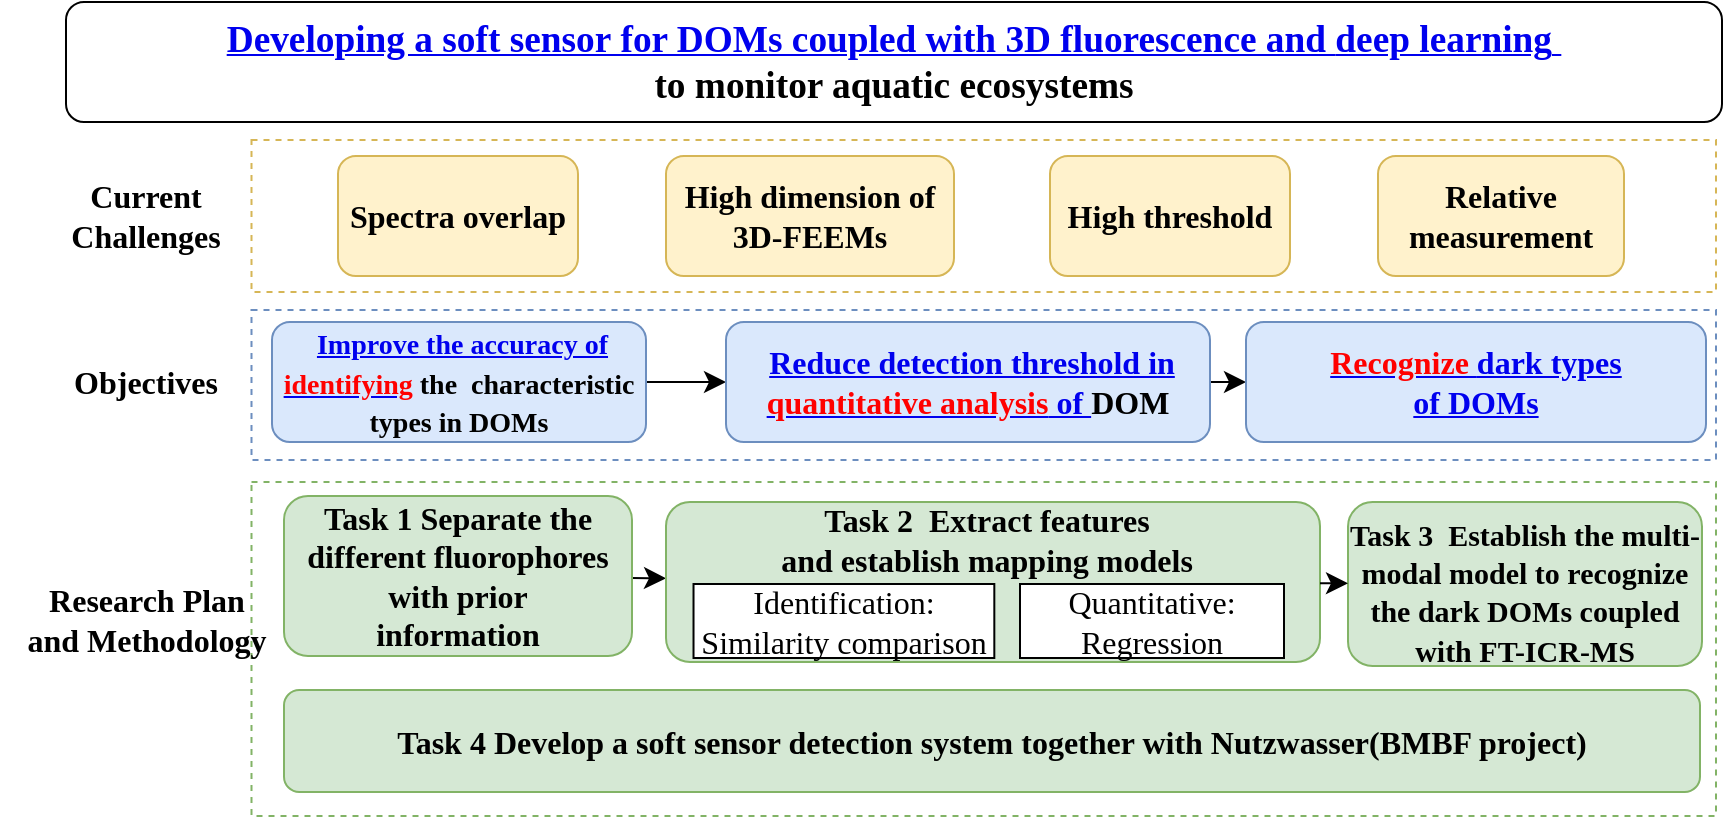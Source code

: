 <mxfile version="24.7.6">
  <diagram name="第 1 页" id="z8eI_ewDGcZsHXTTSjY8">
    <mxGraphModel dx="1595" dy="1085" grid="0" gridSize="10" guides="1" tooltips="1" connect="1" arrows="1" fold="1" page="0" pageScale="1" pageWidth="827" pageHeight="1169" math="0" shadow="0">
      <root>
        <mxCell id="0" />
        <mxCell id="1" parent="0" />
        <mxCell id="Wu0rOCcyRxzjaYJ3d4_N-25" value="" style="rounded=0;whiteSpace=wrap;html=1;fontSize=16;fillStyle=zigzag-line;fillColor=none;dashed=1;strokeColor=#D6B656;strokeWidth=1;fontStyle=1" parent="1" vertex="1">
          <mxGeometry x="-107.25" y="19" width="732.25" height="76" as="geometry" />
        </mxCell>
        <mxCell id="Wu0rOCcyRxzjaYJ3d4_N-26" value="" style="rounded=0;whiteSpace=wrap;html=1;fontSize=16;fillStyle=zigzag-line;fillColor=none;dashed=1;strokeColor=#6C8EBF;strokeWidth=1;fontFamily=Times New Roman;fontStyle=1" parent="1" vertex="1">
          <mxGeometry x="-107.25" y="104" width="732.25" height="75" as="geometry" />
        </mxCell>
        <mxCell id="Wu0rOCcyRxzjaYJ3d4_N-27" value="" style="rounded=0;whiteSpace=wrap;html=1;fontSize=16;fillStyle=zigzag-line;fillColor=none;dashed=1;strokeColor=#82B366;strokeWidth=1;fontFamily=Times New Roman;fontStyle=1" parent="1" vertex="1">
          <mxGeometry x="-107.25" y="190" width="732.25" height="167" as="geometry" />
        </mxCell>
        <mxCell id="Wu0rOCcyRxzjaYJ3d4_N-1" value="Relative measurement" style="rounded=1;whiteSpace=wrap;html=1;fontSize=16;fillColor=#fff2cc;strokeColor=#d6b656;fontFamily=Times New Roman;fontStyle=1" parent="1" vertex="1">
          <mxGeometry x="456" y="27" width="123" height="60" as="geometry" />
        </mxCell>
        <mxCell id="Wu0rOCcyRxzjaYJ3d4_N-2" value="Current&lt;br&gt;Challenges" style="text;html=1;strokeColor=none;fillColor=none;align=center;verticalAlign=middle;whiteSpace=wrap;rounded=0;fontSize=16;fontStyle=1;fontFamily=Times New Roman;" parent="1" vertex="1">
          <mxGeometry x="-190" y="42" width="60" height="30" as="geometry" />
        </mxCell>
        <mxCell id="Wu0rOCcyRxzjaYJ3d4_N-3" value="Objectives" style="text;html=1;strokeColor=none;fillColor=none;align=center;verticalAlign=middle;whiteSpace=wrap;rounded=0;fontSize=16;fontStyle=1;fontFamily=Times New Roman;" parent="1" vertex="1">
          <mxGeometry x="-190" y="125" width="60" height="30" as="geometry" />
        </mxCell>
        <mxCell id="Wu0rOCcyRxzjaYJ3d4_N-4" value="Research&amp;nbsp;Plan &lt;br&gt;and Methodology" style="text;html=1;strokeColor=none;fillColor=none;align=center;verticalAlign=middle;whiteSpace=wrap;rounded=0;fontSize=16;fontStyle=1;fontFamily=Times New Roman;" parent="1" vertex="1">
          <mxGeometry x="-232.25" y="244" width="144.5" height="30" as="geometry" />
        </mxCell>
        <mxCell id="Wu0rOCcyRxzjaYJ3d4_N-5" value="Spectra overlap" style="rounded=1;whiteSpace=wrap;html=1;fontSize=16;fillColor=#fff2cc;strokeColor=#d6b656;fontFamily=Times New Roman;fontStyle=1" parent="1" vertex="1">
          <mxGeometry x="-64" y="27" width="120" height="60" as="geometry" />
        </mxCell>
        <mxCell id="Wu0rOCcyRxzjaYJ3d4_N-6" value="High dimension of 3D-FEEMs" style="rounded=1;whiteSpace=wrap;html=1;fontSize=16;fillColor=#fff2cc;strokeColor=#d6b656;fontFamily=Times New Roman;fontStyle=1" parent="1" vertex="1">
          <mxGeometry x="100" y="27" width="144" height="60" as="geometry" />
        </mxCell>
        <mxCell id="Wu0rOCcyRxzjaYJ3d4_N-7" value="High threshold" style="rounded=1;whiteSpace=wrap;html=1;fontSize=16;fillColor=#fff2cc;strokeColor=#d6b656;fontFamily=Times New Roman;fontStyle=1" parent="1" vertex="1">
          <mxGeometry x="292" y="27" width="120" height="60" as="geometry" />
        </mxCell>
        <mxCell id="Wu0rOCcyRxzjaYJ3d4_N-12" value="" style="edgeStyle=none;curved=1;rounded=0;orthogonalLoop=1;jettySize=auto;html=1;fontSize=12;startSize=8;endSize=8;fontFamily=Times New Roman;fontStyle=1" parent="1" source="Wu0rOCcyRxzjaYJ3d4_N-10" target="Wu0rOCcyRxzjaYJ3d4_N-11" edge="1">
          <mxGeometry relative="1" as="geometry" />
        </mxCell>
        <mxCell id="Wu0rOCcyRxzjaYJ3d4_N-10" value="&lt;span style=&quot;font-size: 14px; font-family: &amp;quot;Times New Roman&amp;quot;, serif;&quot;&gt;&amp;nbsp;&lt;a name=&quot;_Hlk170631194&quot;&gt;&lt;span lang=&quot;EN-US&quot;&gt;Improve the accuracy of &lt;font color=&quot;#ff0000&quot;&gt;identifying&lt;/font&gt;&lt;/span&gt;&lt;/a&gt;&lt;span lang=&quot;EN-US&quot;&gt;&lt;font color=&quot;#ff0000&quot;&gt; &lt;/font&gt;the&amp;nbsp; characteristic&lt;br&gt;types in DOMs&lt;/span&gt;&lt;/span&gt;" style="rounded=1;whiteSpace=wrap;html=1;fontSize=16;fillColor=#dae8fc;strokeColor=#6c8ebf;fontFamily=Times New Roman;fontStyle=1" parent="1" vertex="1">
          <mxGeometry x="-97" y="110" width="187" height="60" as="geometry" />
        </mxCell>
        <mxCell id="Wu0rOCcyRxzjaYJ3d4_N-14" value="" style="edgeStyle=none;curved=1;rounded=0;orthogonalLoop=1;jettySize=auto;html=1;fontSize=12;startSize=8;endSize=8;fontFamily=Times New Roman;fontStyle=1" parent="1" source="Wu0rOCcyRxzjaYJ3d4_N-11" target="Wu0rOCcyRxzjaYJ3d4_N-13" edge="1">
          <mxGeometry relative="1" as="geometry" />
        </mxCell>
        <mxCell id="Wu0rOCcyRxzjaYJ3d4_N-11" value="&lt;span style=&quot;font-size:12.0pt;font-family:&amp;quot;Times New Roman&amp;quot;,serif;&lt;br/&gt;mso-fareast-font-family:等线;mso-fareast-theme-font:minor-fareast;mso-font-kerning:&lt;br/&gt;1.0pt;mso-ansi-language:EN-US;mso-fareast-language:ZH-CN;mso-bidi-language:&lt;br/&gt;AR-SA&quot;&gt;&amp;nbsp;&lt;a name=&quot;_Hlk170631204&quot;&gt;&lt;span lang=&quot;EN-US&quot;&gt;Reduce detection threshold in &lt;font color=&quot;#ff0000&quot;&gt;quantitative analysis&lt;/font&gt; of &lt;/span&gt;&lt;/a&gt;&lt;span lang=&quot;EN-US&quot;&gt;DOM&lt;/span&gt;&lt;/span&gt;" style="whiteSpace=wrap;html=1;fontSize=16;rounded=1;fillColor=#dae8fc;strokeColor=#6c8ebf;fontFamily=Times New Roman;fontStyle=1" parent="1" vertex="1">
          <mxGeometry x="130" y="110" width="242" height="60" as="geometry" />
        </mxCell>
        <mxCell id="Wu0rOCcyRxzjaYJ3d4_N-13" value="&lt;a name=&quot;_Hlk170631226&quot;&gt;&lt;span style=&quot;font-size:12.0pt;font-family:&amp;quot;Times New Roman&amp;quot;,serif;mso-fareast-font-family:&lt;br/&gt;等线;mso-fareast-theme-font:minor-fareast;mso-font-kerning:1.0pt;mso-ansi-language:&lt;br/&gt;EN-US;mso-fareast-language:ZH-CN;mso-bidi-language:AR-SA&quot; lang=&quot;EN-US&quot;&gt;&lt;font color=&quot;#ff0000&quot;&gt;Recognize &lt;/font&gt;dark types&lt;br/&gt;of DOMs&lt;/span&gt;&lt;/a&gt;" style="whiteSpace=wrap;html=1;fontSize=16;rounded=1;fillColor=#dae8fc;strokeColor=#6c8ebf;fontFamily=Times New Roman;fontStyle=1" parent="1" vertex="1">
          <mxGeometry x="390" y="110" width="230" height="60" as="geometry" />
        </mxCell>
        <mxCell id="Wu0rOCcyRxzjaYJ3d4_N-18" value="" style="edgeStyle=none;curved=1;rounded=0;orthogonalLoop=1;jettySize=auto;html=1;fontSize=12;startSize=8;endSize=8;fontFamily=Times New Roman;fontStyle=1" parent="1" source="Wu0rOCcyRxzjaYJ3d4_N-16" target="Wu0rOCcyRxzjaYJ3d4_N-17" edge="1">
          <mxGeometry relative="1" as="geometry" />
        </mxCell>
        <mxCell id="Wu0rOCcyRxzjaYJ3d4_N-16" value="&lt;span style=&quot;border-color: var(--border-color);&quot;&gt;Task 1&amp;nbsp;&lt;/span&gt;&lt;span style=&quot;font-size:12.0pt;font-family:&lt;br/&gt;&amp;quot;Times New Roman&amp;quot;,serif;mso-fareast-font-family:等线;mso-fareast-theme-font:minor-fareast;&lt;br/&gt;mso-font-kerning:1.0pt;mso-ansi-language:EN-US;mso-fareast-language:ZH-CN;&lt;br/&gt;mso-bidi-language:AR-SA&quot; lang=&quot;EN-US&quot;&gt;Separate the different fluorophores with prior&lt;br/&gt;information&lt;/span&gt;" style="rounded=1;whiteSpace=wrap;html=1;fontSize=16;verticalAlign=middle;fillColor=#d5e8d4;strokeColor=#82b366;fontFamily=Times New Roman;fontStyle=1" parent="1" vertex="1">
          <mxGeometry x="-91" y="197" width="174" height="80" as="geometry" />
        </mxCell>
        <mxCell id="Wu0rOCcyRxzjaYJ3d4_N-24" value="&lt;span&gt;Task 4&amp;nbsp;&lt;/span&gt;&lt;span style=&quot;font-size:12.0pt;font-family:&lt;br/&gt;&amp;quot;Times New Roman&amp;quot;,serif;mso-fareast-font-family:等线;mso-fareast-theme-font:minor-fareast;&lt;br/&gt;mso-font-kerning:1.0pt;mso-ansi-language:EN-US;mso-fareast-language:ZH-CN;&lt;br/&gt;mso-bidi-language:AR-SA&quot; lang=&quot;EN-US&quot;&gt;Develop a soft sensor detection system&amp;nbsp;&lt;/span&gt;&lt;span style=&quot;font-size:12.0pt;font-family:&lt;br/&gt;&amp;quot;Times New Roman&amp;quot;,serif;mso-fareast-font-family:等线;mso-fareast-theme-font:minor-fareast;&lt;br/&gt;mso-font-kerning:1.0pt;mso-ansi-language:EN-US;mso-fareast-language:ZH-CN;&lt;br/&gt;mso-bidi-language:AR-SA&quot; lang=&quot;EN-US&quot;&gt;together with Nutzwasser(BMBF project)&lt;/span&gt;" style="rounded=1;whiteSpace=wrap;html=1;fontSize=16;fillColor=#d5e8d4;strokeColor=#82b366;fontFamily=Times New Roman;fontStyle=1" parent="1" vertex="1">
          <mxGeometry x="-91" y="294" width="708" height="51" as="geometry" />
        </mxCell>
        <mxCell id="Wu0rOCcyRxzjaYJ3d4_N-29" value="&lt;font face=&quot;Times New Roman&quot;&gt;&lt;a name=&quot;OLE_LINK8&quot;&gt;&lt;b&gt;&lt;span style=&quot;font-size: 14pt;&quot; lang=&quot;EN-US&quot;&gt;Developing a soft sensor&amp;nbsp;for DOMs coupled with 3D fluorescence and &lt;/span&gt;&lt;/b&gt;&lt;/a&gt;&lt;a name=&quot;OLE_LINK13&quot;&gt;&lt;b&gt;&lt;span style=&quot;font-size: 14pt;&quot; lang=&quot;EN-US&quot;&gt;deep learning&lt;/span&gt;&lt;/b&gt;&lt;/a&gt;&lt;a name=&quot;_Hlk170631055&quot;&gt;&lt;b&gt;&lt;span style=&quot;font-size: 14pt;&quot; lang=&quot;EN-US&quot;&gt;&amp;nbsp;&lt;/span&gt;&lt;/b&gt;&lt;/a&gt;&lt;/font&gt;&lt;div&gt;&lt;font face=&quot;Times New Roman&quot;&gt;&lt;b&gt;&lt;span style=&quot;font-size:14.0pt;&lt;br/&gt;font-family:&amp;quot;Times New Roman&amp;quot;,serif;mso-fareast-font-family:等线;mso-fareast-theme-font:&lt;br/&gt;minor-fareast;mso-font-kerning:1.0pt;mso-ansi-language:EN-US;mso-fareast-language:&lt;br/&gt;ZH-CN;mso-bidi-language:AR-SA&quot; lang=&quot;EN-US&quot;&gt;to monitor &lt;/span&gt;&lt;/b&gt;&lt;b&gt;&lt;span style=&quot;font-size: 14pt;&quot; lang=&quot;EN-US&quot;&gt;aquatic ecosystems&lt;/span&gt;&lt;/b&gt;&lt;/font&gt;&lt;/div&gt;" style="rounded=1;whiteSpace=wrap;html=1;fontSize=16;fontStyle=1" parent="1" vertex="1">
          <mxGeometry x="-200" y="-50" width="828" height="60" as="geometry" />
        </mxCell>
        <mxCell id="Wu0rOCcyRxzjaYJ3d4_N-32" value="" style="group;fontStyle=1" parent="1" vertex="1" connectable="0">
          <mxGeometry x="100" y="200" width="354" height="80" as="geometry" />
        </mxCell>
        <mxCell id="Wu0rOCcyRxzjaYJ3d4_N-17" value="" style="whiteSpace=wrap;html=1;fontSize=16;rounded=1;verticalAlign=top;fillColor=#d5e8d4;strokeColor=#82b366;fontFamily=Times New Roman;fontStyle=1" parent="Wu0rOCcyRxzjaYJ3d4_N-32" vertex="1">
          <mxGeometry width="327" height="80" as="geometry" />
        </mxCell>
        <mxCell id="Wu0rOCcyRxzjaYJ3d4_N-20" value="&lt;span style=&quot;border-color: var(--border-color);&quot;&gt;Task 2&amp;nbsp;&lt;/span&gt;&lt;span style=&quot;font-size:12.0pt;font-family:&amp;quot;Times New Roman&amp;quot;,serif;&lt;br/&gt;mso-fareast-font-family:等线;mso-fareast-theme-font:minor-fareast;mso-font-kerning:&lt;br/&gt;1.0pt;mso-ansi-language:EN-US;mso-fareast-language:ZH-CN;mso-bidi-language:&lt;br/&gt;AR-SA&quot;&gt;&amp;nbsp;&lt;span lang=&quot;EN-US&quot;&gt;Extract features&lt;br&gt;and establish mapping models&lt;/span&gt;&lt;/span&gt;" style="text;html=1;strokeColor=none;fillColor=none;align=center;verticalAlign=middle;whiteSpace=wrap;rounded=0;fontSize=16;fontFamily=Times New Roman;fontStyle=1" parent="Wu0rOCcyRxzjaYJ3d4_N-32" vertex="1">
          <mxGeometry y="4" width="321" height="30" as="geometry" />
        </mxCell>
        <mxCell id="Wu0rOCcyRxzjaYJ3d4_N-21" value="Identification: Similarity&amp;nbsp;comparison" style="rounded=0;whiteSpace=wrap;html=1;fontSize=16;fontFamily=Times New Roman;fontStyle=0" parent="Wu0rOCcyRxzjaYJ3d4_N-32" vertex="1">
          <mxGeometry x="13.76" y="41" width="150.4" height="37" as="geometry" />
        </mxCell>
        <mxCell id="Wu0rOCcyRxzjaYJ3d4_N-22" value="Quantitative: &lt;br&gt;Regression" style="rounded=0;whiteSpace=wrap;html=1;fontSize=16;fontFamily=Times New Roman;fontStyle=0" parent="Wu0rOCcyRxzjaYJ3d4_N-32" vertex="1">
          <mxGeometry x="177" y="41" width="132" height="37" as="geometry" />
        </mxCell>
        <mxCell id="Wu0rOCcyRxzjaYJ3d4_N-33" value="&lt;font style=&quot;font-size: 15px;&quot;&gt;&lt;span&gt;Task 3&amp;nbsp;&lt;/span&gt;&lt;span style=&quot;font-family: &amp;quot;Times New Roman&amp;quot;, serif;&quot;&gt;&amp;nbsp;&lt;span style=&quot;&quot; lang=&quot;EN-US&quot;&gt;Establish the multi-modal&amp;nbsp;model to recognize the dark DOMs coupled with FT-ICR-MS&lt;/span&gt;&lt;/span&gt;&lt;/font&gt;" style="whiteSpace=wrap;html=1;fontSize=16;fontFamily=Times New Roman;verticalAlign=top;fillColor=#d5e8d4;strokeColor=#82b366;rounded=1;fontStyle=1" parent="1" vertex="1">
          <mxGeometry x="441" y="200" width="177" height="82" as="geometry" />
        </mxCell>
        <mxCell id="Wu0rOCcyRxzjaYJ3d4_N-34" value="" style="edgeStyle=none;curved=1;rounded=0;orthogonalLoop=1;jettySize=auto;html=1;fontSize=12;startSize=8;endSize=8;fontStyle=1" parent="1" source="Wu0rOCcyRxzjaYJ3d4_N-17" target="Wu0rOCcyRxzjaYJ3d4_N-33" edge="1">
          <mxGeometry relative="1" as="geometry" />
        </mxCell>
      </root>
    </mxGraphModel>
  </diagram>
</mxfile>
